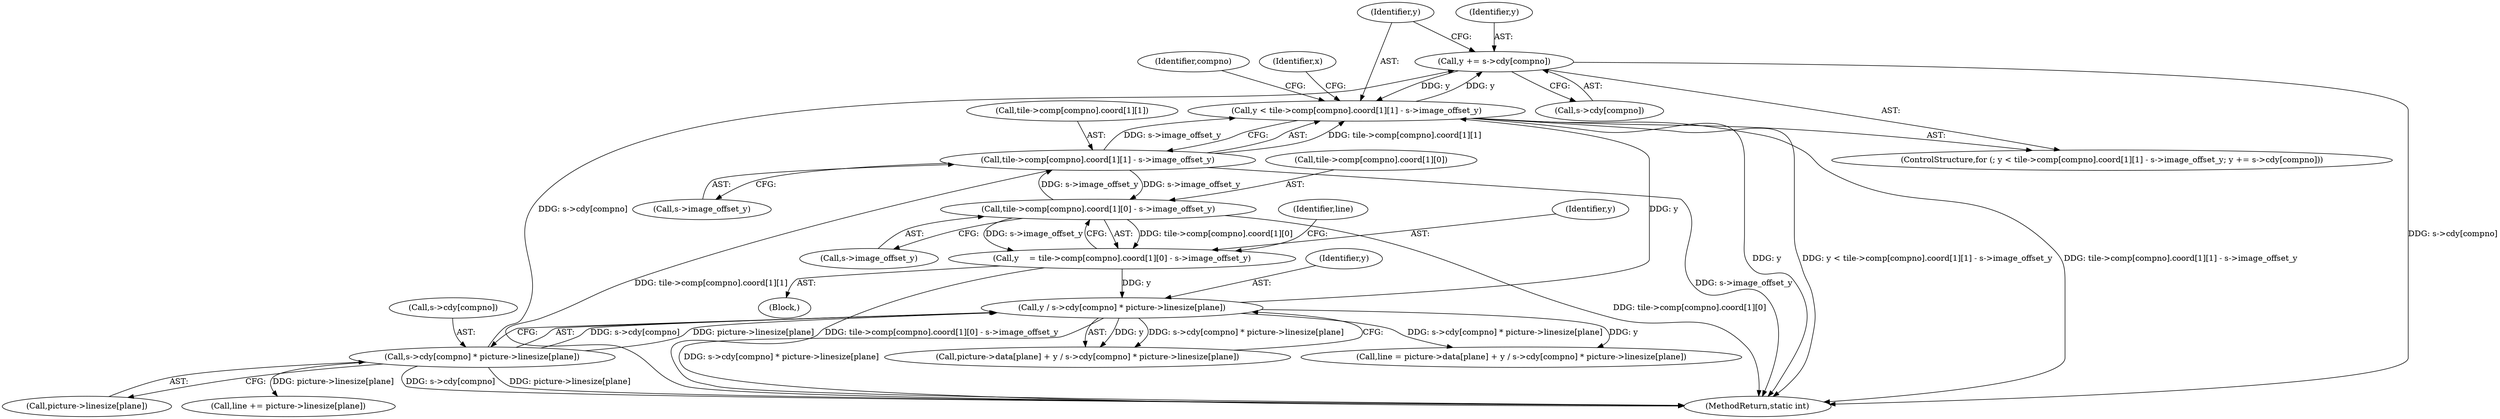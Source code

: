 digraph "0_FFmpeg_fe448cd28d674c3eff3072552eae366d0b659ce9@array" {
"1000630" [label="(Call,y += s->cdy[compno])"];
"1000601" [label="(Call,s->cdy[compno] * picture->linesize[plane])"];
"1000613" [label="(Call,y < tile->comp[compno].coord[1][1] - s->image_offset_y)"];
"1000630" [label="(Call,y += s->cdy[compno])"];
"1000599" [label="(Call,y / s->cdy[compno] * picture->linesize[plane])"];
"1000574" [label="(Call,y    = tile->comp[compno].coord[1][0] - s->image_offset_y)"];
"1000576" [label="(Call,tile->comp[compno].coord[1][0] - s->image_offset_y)"];
"1000615" [label="(Call,tile->comp[compno].coord[1][1] - s->image_offset_y)"];
"1000473" [label="(Identifier,compno)"];
"1000631" [label="(Identifier,y)"];
"1000599" [label="(Call,y / s->cdy[compno] * picture->linesize[plane])"];
"1000591" [label="(Call,line = picture->data[plane] + y / s->cdy[compno] * picture->linesize[plane])"];
"1001114" [label="(MethodReturn,static int)"];
"1000613" [label="(Call,y < tile->comp[compno].coord[1][1] - s->image_offset_y)"];
"1000630" [label="(Call,y += s->cdy[compno])"];
"1000615" [label="(Call,tile->comp[compno].coord[1][1] - s->image_offset_y)"];
"1000616" [label="(Call,tile->comp[compno].coord[1][1])"];
"1000576" [label="(Call,tile->comp[compno].coord[1][0] - s->image_offset_y)"];
"1000602" [label="(Call,s->cdy[compno])"];
"1000593" [label="(Call,picture->data[plane] + y / s->cdy[compno] * picture->linesize[plane])"];
"1000588" [label="(Call,s->image_offset_y)"];
"1000574" [label="(Call,y    = tile->comp[compno].coord[1][0] - s->image_offset_y)"];
"1000627" [label="(Call,s->image_offset_y)"];
"1000607" [label="(Call,picture->linesize[plane])"];
"1000632" [label="(Call,s->cdy[compno])"];
"1000612" [label="(ControlStructure,for (; y < tile->comp[compno].coord[1][1] - s->image_offset_y; y += s->cdy[compno]))"];
"1000776" [label="(Call,line += picture->linesize[plane])"];
"1000474" [label="(Block,)"];
"1000575" [label="(Identifier,y)"];
"1000592" [label="(Identifier,line)"];
"1000640" [label="(Identifier,x)"];
"1000600" [label="(Identifier,y)"];
"1000614" [label="(Identifier,y)"];
"1000601" [label="(Call,s->cdy[compno] * picture->linesize[plane])"];
"1000577" [label="(Call,tile->comp[compno].coord[1][0])"];
"1000630" -> "1000612"  [label="AST: "];
"1000630" -> "1000632"  [label="CFG: "];
"1000631" -> "1000630"  [label="AST: "];
"1000632" -> "1000630"  [label="AST: "];
"1000614" -> "1000630"  [label="CFG: "];
"1000630" -> "1001114"  [label="DDG: s->cdy[compno]"];
"1000630" -> "1000613"  [label="DDG: y"];
"1000601" -> "1000630"  [label="DDG: s->cdy[compno]"];
"1000613" -> "1000630"  [label="DDG: y"];
"1000601" -> "1000599"  [label="AST: "];
"1000601" -> "1000607"  [label="CFG: "];
"1000602" -> "1000601"  [label="AST: "];
"1000607" -> "1000601"  [label="AST: "];
"1000599" -> "1000601"  [label="CFG: "];
"1000601" -> "1001114"  [label="DDG: picture->linesize[plane]"];
"1000601" -> "1001114"  [label="DDG: s->cdy[compno]"];
"1000601" -> "1000599"  [label="DDG: s->cdy[compno]"];
"1000601" -> "1000599"  [label="DDG: picture->linesize[plane]"];
"1000601" -> "1000776"  [label="DDG: picture->linesize[plane]"];
"1000613" -> "1000612"  [label="AST: "];
"1000613" -> "1000615"  [label="CFG: "];
"1000614" -> "1000613"  [label="AST: "];
"1000615" -> "1000613"  [label="AST: "];
"1000640" -> "1000613"  [label="CFG: "];
"1000473" -> "1000613"  [label="CFG: "];
"1000613" -> "1001114"  [label="DDG: y"];
"1000613" -> "1001114"  [label="DDG: y < tile->comp[compno].coord[1][1] - s->image_offset_y"];
"1000613" -> "1001114"  [label="DDG: tile->comp[compno].coord[1][1] - s->image_offset_y"];
"1000599" -> "1000613"  [label="DDG: y"];
"1000615" -> "1000613"  [label="DDG: tile->comp[compno].coord[1][1]"];
"1000615" -> "1000613"  [label="DDG: s->image_offset_y"];
"1000599" -> "1000593"  [label="AST: "];
"1000600" -> "1000599"  [label="AST: "];
"1000593" -> "1000599"  [label="CFG: "];
"1000599" -> "1001114"  [label="DDG: s->cdy[compno] * picture->linesize[plane]"];
"1000599" -> "1000591"  [label="DDG: y"];
"1000599" -> "1000591"  [label="DDG: s->cdy[compno] * picture->linesize[plane]"];
"1000599" -> "1000593"  [label="DDG: y"];
"1000599" -> "1000593"  [label="DDG: s->cdy[compno] * picture->linesize[plane]"];
"1000574" -> "1000599"  [label="DDG: y"];
"1000574" -> "1000474"  [label="AST: "];
"1000574" -> "1000576"  [label="CFG: "];
"1000575" -> "1000574"  [label="AST: "];
"1000576" -> "1000574"  [label="AST: "];
"1000592" -> "1000574"  [label="CFG: "];
"1000574" -> "1001114"  [label="DDG: tile->comp[compno].coord[1][0] - s->image_offset_y"];
"1000576" -> "1000574"  [label="DDG: tile->comp[compno].coord[1][0]"];
"1000576" -> "1000574"  [label="DDG: s->image_offset_y"];
"1000576" -> "1000588"  [label="CFG: "];
"1000577" -> "1000576"  [label="AST: "];
"1000588" -> "1000576"  [label="AST: "];
"1000576" -> "1001114"  [label="DDG: tile->comp[compno].coord[1][0]"];
"1000615" -> "1000576"  [label="DDG: s->image_offset_y"];
"1000576" -> "1000615"  [label="DDG: s->image_offset_y"];
"1000615" -> "1000627"  [label="CFG: "];
"1000616" -> "1000615"  [label="AST: "];
"1000627" -> "1000615"  [label="AST: "];
"1000615" -> "1001114"  [label="DDG: tile->comp[compno].coord[1][1]"];
"1000615" -> "1001114"  [label="DDG: s->image_offset_y"];
}
